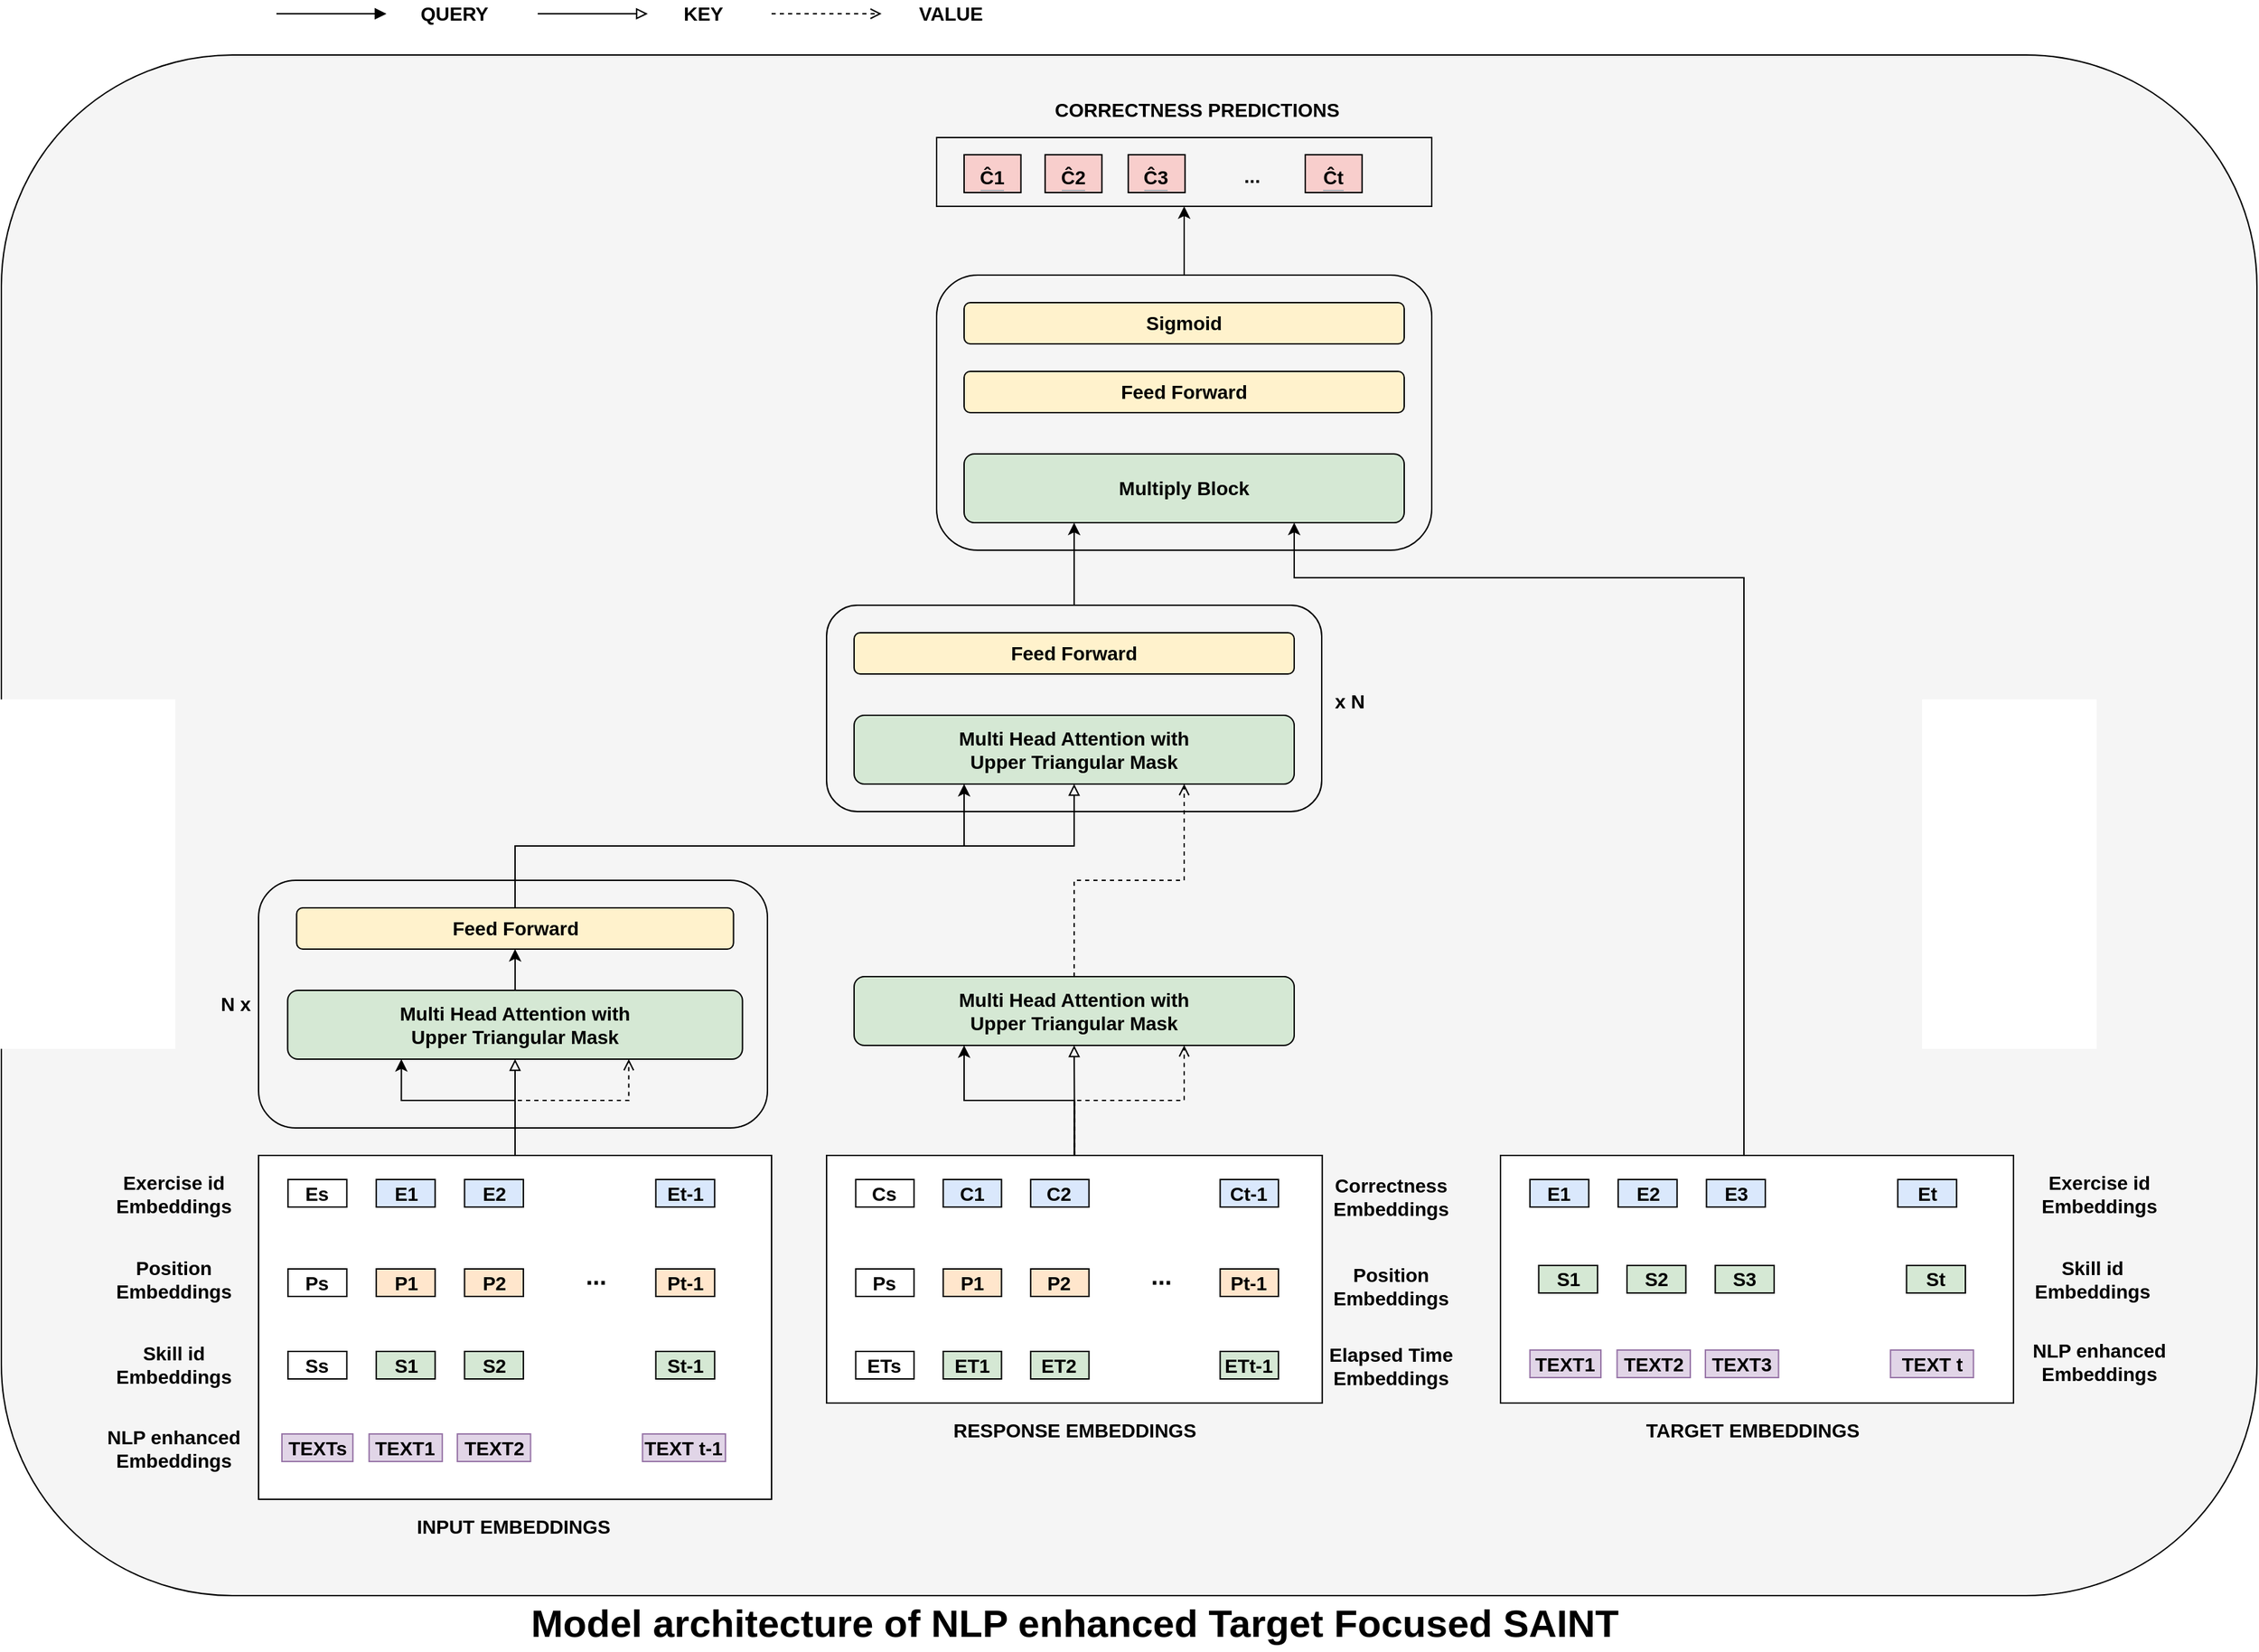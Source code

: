 <mxfile version="16.1.4" type="device"><diagram id="u4rmABknYXhxlbCVJrRW" name="Page-1"><mxGraphModel dx="2506" dy="2195" grid="1" gridSize="10" guides="1" tooltips="1" connect="1" arrows="1" fold="1" page="1" pageScale="1" pageWidth="827" pageHeight="1169" math="0" shadow="0"><root><mxCell id="0"/><mxCell id="1" parent="0"/><mxCell id="NH-oyilfD3Dc__f7woTk-1" value="" style="rounded=1;whiteSpace=wrap;html=1;fillColor=#f5f5f5;fontColor=#333333;strokeColor=#000000;fontSize=14;fontStyle=1" vertex="1" parent="1"><mxGeometry x="640" y="-390" width="1640" height="1120" as="geometry"/></mxCell><mxCell id="NH-oyilfD3Dc__f7woTk-2" value="" style="rounded=1;whiteSpace=wrap;html=1;fillColor=none;strokeColor=#000000;fontSize=14;fontStyle=1" vertex="1" parent="1"><mxGeometry x="827" y="210" width="370" height="180" as="geometry"/></mxCell><mxCell id="NH-oyilfD3Dc__f7woTk-3" style="edgeStyle=orthogonalEdgeStyle;rounded=0;orthogonalLoop=1;jettySize=auto;html=1;entryX=0.5;entryY=1;entryDx=0;entryDy=0;fontSize=14;exitX=0.5;exitY=0;exitDx=0;exitDy=0;strokeColor=#000000;fontStyle=1;endArrow=block;endFill=0;" edge="1" parent="1" source="NH-oyilfD3Dc__f7woTk-11" target="NH-oyilfD3Dc__f7woTk-40"><mxGeometry relative="1" as="geometry"/></mxCell><mxCell id="NH-oyilfD3Dc__f7woTk-4" style="edgeStyle=orthogonalEdgeStyle;rounded=0;orthogonalLoop=1;jettySize=auto;html=1;entryX=0.25;entryY=1;entryDx=0;entryDy=0;fontSize=14;strokeColor=#000000;fontStyle=1" edge="1" parent="1" source="NH-oyilfD3Dc__f7woTk-5" target="NH-oyilfD3Dc__f7woTk-106"><mxGeometry relative="1" as="geometry"/></mxCell><mxCell id="NH-oyilfD3Dc__f7woTk-5" value="" style="rounded=1;whiteSpace=wrap;html=1;fillColor=none;strokeColor=#000000;fontSize=14;fontStyle=1" vertex="1" parent="1"><mxGeometry x="1240" y="10" width="360" height="150" as="geometry"/></mxCell><mxCell id="NH-oyilfD3Dc__f7woTk-6" value="Multi Head Attention with &lt;br style=&quot;font-size: 14px;&quot;&gt;&lt;span style=&quot;font-size: 14px&quot;&gt;Upper Triangular Mask&lt;/span&gt;" style="rounded=1;whiteSpace=wrap;html=1;fillColor=#d5e8d4;fontSize=14;strokeColor=#000000;fontStyle=1" vertex="1" parent="1"><mxGeometry x="1260" y="90" width="320" height="50" as="geometry"/></mxCell><mxCell id="NH-oyilfD3Dc__f7woTk-7" value="&lt;span style=&quot;font-size: 14px;&quot;&gt;&lt;font style=&quot;font-size: 14px&quot;&gt;Feed Forward&lt;/font&gt;&lt;/span&gt;" style="rounded=1;whiteSpace=wrap;html=1;fillColor=#fff2cc;strokeColor=#000000;fontSize=14;fontStyle=1" vertex="1" parent="1"><mxGeometry x="1260" y="30" width="320" height="30" as="geometry"/></mxCell><mxCell id="NH-oyilfD3Dc__f7woTk-8" style="edgeStyle=orthogonalEdgeStyle;rounded=0;orthogonalLoop=1;jettySize=auto;html=1;entryX=0.75;entryY=1;entryDx=0;entryDy=0;fontSize=14;strokeColor=#000000;fontStyle=1;dashed=1;endArrow=open;endFill=0;" edge="1" parent="1" source="NH-oyilfD3Dc__f7woTk-9" target="NH-oyilfD3Dc__f7woTk-6"><mxGeometry relative="1" as="geometry"/></mxCell><mxCell id="NH-oyilfD3Dc__f7woTk-9" value="Multi Head Attention with &lt;br style=&quot;font-size: 14px;&quot;&gt;&lt;span style=&quot;font-size: 14px&quot;&gt;Upper Triangular Mask&lt;/span&gt;" style="rounded=1;whiteSpace=wrap;html=1;fillColor=#d5e8d4;fontSize=14;strokeColor=#000000;fontStyle=1" vertex="1" parent="1"><mxGeometry x="1260" y="280" width="320" height="50" as="geometry"/></mxCell><mxCell id="NH-oyilfD3Dc__f7woTk-36" style="edgeStyle=orthogonalEdgeStyle;rounded=0;orthogonalLoop=1;jettySize=auto;html=1;entryX=0.25;entryY=1;entryDx=0;entryDy=0;fontSize=14;exitX=0.5;exitY=0;exitDx=0;exitDy=0;strokeColor=#000000;fontStyle=1" edge="1" parent="1" source="NH-oyilfD3Dc__f7woTk-38" target="NH-oyilfD3Dc__f7woTk-6"><mxGeometry relative="1" as="geometry"/></mxCell><mxCell id="NH-oyilfD3Dc__f7woTk-37" style="edgeStyle=orthogonalEdgeStyle;rounded=0;orthogonalLoop=1;jettySize=auto;html=1;entryX=0.5;entryY=1;entryDx=0;entryDy=0;fontSize=14;exitX=0.5;exitY=0;exitDx=0;exitDy=0;strokeColor=#000000;fontStyle=1;endArrow=block;endFill=0;" edge="1" parent="1" source="NH-oyilfD3Dc__f7woTk-38" target="NH-oyilfD3Dc__f7woTk-6"><mxGeometry relative="1" as="geometry"/></mxCell><mxCell id="NH-oyilfD3Dc__f7woTk-38" value="&lt;span style=&quot;font-size: 14px;&quot;&gt;&lt;font style=&quot;font-size: 14px&quot;&gt;Feed Forward&lt;/font&gt;&lt;/span&gt;" style="rounded=1;whiteSpace=wrap;html=1;fillColor=#fff2cc;strokeColor=#000000;fontSize=14;fontStyle=1" vertex="1" parent="1"><mxGeometry x="854.676" y="230" width="317.647" height="30" as="geometry"/></mxCell><mxCell id="NH-oyilfD3Dc__f7woTk-39" style="edgeStyle=orthogonalEdgeStyle;rounded=0;orthogonalLoop=1;jettySize=auto;html=1;entryX=0.5;entryY=1;entryDx=0;entryDy=0;fontSize=14;strokeColor=#000000;fontStyle=1" edge="1" parent="1" source="NH-oyilfD3Dc__f7woTk-40" target="NH-oyilfD3Dc__f7woTk-38"><mxGeometry relative="1" as="geometry"/></mxCell><mxCell id="NH-oyilfD3Dc__f7woTk-40" value="Multi Head Attention with &lt;br style=&quot;font-size: 14px;&quot;&gt;&lt;span style=&quot;font-size: 14px&quot;&gt;Upper Triangular Mask&lt;/span&gt;" style="rounded=1;whiteSpace=wrap;html=1;fillColor=#d5e8d4;fontSize=14;strokeColor=#000000;fontStyle=1" vertex="1" parent="1"><mxGeometry x="848.16" y="290" width="330.68" height="50" as="geometry"/></mxCell><mxCell id="NH-oyilfD3Dc__f7woTk-41" style="edgeStyle=orthogonalEdgeStyle;rounded=0;orthogonalLoop=1;jettySize=auto;html=1;entryX=0.5;entryY=1;entryDx=0;entryDy=0;fontSize=14;strokeColor=#000000;fontStyle=1;endArrow=block;endFill=0;" edge="1" parent="1" source="NH-oyilfD3Dc__f7woTk-45" target="NH-oyilfD3Dc__f7woTk-9"><mxGeometry relative="1" as="geometry"/></mxCell><mxCell id="NH-oyilfD3Dc__f7woTk-42" value="Position&lt;br style=&quot;font-size: 14px;&quot;&gt;Embeddings" style="text;html=1;align=center;verticalAlign=middle;resizable=0;points=[];autosize=1;strokeColor=none;fillColor=none;fontSize=14;fontStyle=1" vertex="1" parent="1"><mxGeometry x="1599.908" y="485" width="100" height="40" as="geometry"/></mxCell><mxCell id="NH-oyilfD3Dc__f7woTk-43" value="Elapsed Time&lt;br style=&quot;font-size: 14px;&quot;&gt;Embeddings" style="text;html=1;align=center;verticalAlign=middle;resizable=0;points=[];autosize=1;strokeColor=none;fillColor=none;fontSize=14;fontStyle=1" vertex="1" parent="1"><mxGeometry x="1594.608" y="542.5" width="110" height="40" as="geometry"/></mxCell><mxCell id="NH-oyilfD3Dc__f7woTk-44" value="" style="group;strokeColor=none;fontSize=14;fontStyle=1" vertex="1" connectable="0" parent="1"><mxGeometry x="1240" y="410" width="360.369" height="180" as="geometry"/></mxCell><mxCell id="NH-oyilfD3Dc__f7woTk-45" value="" style="rounded=0;whiteSpace=wrap;html=1;strokeColor=#000000;fontSize=14;fontStyle=1" vertex="1" parent="NH-oyilfD3Dc__f7woTk-44"><mxGeometry width="360.369" height="180" as="geometry"/></mxCell><mxCell id="NH-oyilfD3Dc__f7woTk-46" value="C1" style="rounded=0;whiteSpace=wrap;html=1;fillColor=#dae8fc;strokeColor=#000000;fontSize=14;fontStyle=1" vertex="1" parent="NH-oyilfD3Dc__f7woTk-44"><mxGeometry x="84.793" y="17.5" width="42.396" height="20" as="geometry"/></mxCell><mxCell id="NH-oyilfD3Dc__f7woTk-47" value="C2" style="rounded=0;whiteSpace=wrap;html=1;fillColor=#dae8fc;strokeColor=#000000;fontSize=14;fontStyle=1" vertex="1" parent="NH-oyilfD3Dc__f7woTk-44"><mxGeometry x="148.387" y="17.5" width="42.396" height="20" as="geometry"/></mxCell><mxCell id="NH-oyilfD3Dc__f7woTk-48" value="Ct-1" style="rounded=0;whiteSpace=wrap;html=1;fillColor=#dae8fc;strokeColor=#000000;fontSize=14;fontStyle=1" vertex="1" parent="NH-oyilfD3Dc__f7woTk-44"><mxGeometry x="286.175" y="17.5" width="42.396" height="20" as="geometry"/></mxCell><mxCell id="NH-oyilfD3Dc__f7woTk-49" value="P1" style="rounded=0;whiteSpace=wrap;html=1;fillColor=#ffe6cc;strokeColor=#000000;fontSize=14;fontStyle=1" vertex="1" parent="NH-oyilfD3Dc__f7woTk-44"><mxGeometry x="84.793" y="82.5" width="42.396" height="20" as="geometry"/></mxCell><mxCell id="NH-oyilfD3Dc__f7woTk-50" value="P2" style="rounded=0;whiteSpace=wrap;html=1;fillColor=#ffe6cc;strokeColor=#000000;fontSize=14;fontStyle=1" vertex="1" parent="NH-oyilfD3Dc__f7woTk-44"><mxGeometry x="148.387" y="82.5" width="42.396" height="20" as="geometry"/></mxCell><mxCell id="NH-oyilfD3Dc__f7woTk-51" value="Pt-1" style="rounded=0;whiteSpace=wrap;html=1;fillColor=#ffe6cc;strokeColor=#000000;fontSize=14;fontStyle=1" vertex="1" parent="NH-oyilfD3Dc__f7woTk-44"><mxGeometry x="286.175" y="82.5" width="42.396" height="20" as="geometry"/></mxCell><mxCell id="NH-oyilfD3Dc__f7woTk-52" value="ET1" style="rounded=0;whiteSpace=wrap;html=1;fillColor=#d5e8d4;strokeColor=#000000;fontSize=14;fontStyle=1" vertex="1" parent="NH-oyilfD3Dc__f7woTk-44"><mxGeometry x="84.793" y="142.5" width="42.396" height="20" as="geometry"/></mxCell><mxCell id="NH-oyilfD3Dc__f7woTk-53" value="ET2" style="rounded=0;whiteSpace=wrap;html=1;fillColor=#d5e8d4;strokeColor=#000000;fontSize=14;fontStyle=1" vertex="1" parent="NH-oyilfD3Dc__f7woTk-44"><mxGeometry x="148.387" y="142.5" width="42.396" height="20" as="geometry"/></mxCell><mxCell id="NH-oyilfD3Dc__f7woTk-54" value="ETt-1" style="rounded=0;whiteSpace=wrap;html=1;fillColor=#d5e8d4;strokeColor=#000000;fontSize=14;fontStyle=1" vertex="1" parent="NH-oyilfD3Dc__f7woTk-44"><mxGeometry x="286.175" y="142.5" width="42.396" height="20" as="geometry"/></mxCell><mxCell id="NH-oyilfD3Dc__f7woTk-55" value="" style="shape=image;html=1;verticalAlign=top;verticalLabelPosition=bottom;labelBackgroundColor=#ffffff;imageAspect=0;aspect=fixed;image=https://cdn3.iconfinder.com/data/icons/user-interface-169/32/plus-128.png;fillColor=none;strokeColor=#000000;fontSize=14;fontStyle=1" vertex="1" parent="NH-oyilfD3Dc__f7woTk-44"><mxGeometry x="95.392" y="52.5" width="20" height="20" as="geometry"/></mxCell><mxCell id="NH-oyilfD3Dc__f7woTk-56" value="" style="shape=image;html=1;verticalAlign=top;verticalLabelPosition=bottom;labelBackgroundColor=#ffffff;imageAspect=0;aspect=fixed;image=https://cdn3.iconfinder.com/data/icons/user-interface-169/32/plus-128.png;fillColor=none;strokeColor=#000000;fontSize=14;fontStyle=1" vertex="1" parent="NH-oyilfD3Dc__f7woTk-44"><mxGeometry x="158.986" y="52.5" width="20" height="20" as="geometry"/></mxCell><mxCell id="NH-oyilfD3Dc__f7woTk-57" value="" style="shape=image;html=1;verticalAlign=top;verticalLabelPosition=bottom;labelBackgroundColor=#ffffff;imageAspect=0;aspect=fixed;image=https://cdn3.iconfinder.com/data/icons/user-interface-169/32/plus-128.png;fillColor=none;strokeColor=#000000;fontSize=14;fontStyle=1" vertex="1" parent="NH-oyilfD3Dc__f7woTk-44"><mxGeometry x="296.774" y="52.5" width="20" height="20" as="geometry"/></mxCell><mxCell id="NH-oyilfD3Dc__f7woTk-58" value="" style="shape=image;html=1;verticalAlign=top;verticalLabelPosition=bottom;labelBackgroundColor=#ffffff;imageAspect=0;aspect=fixed;image=https://cdn3.iconfinder.com/data/icons/user-interface-169/32/plus-128.png;fillColor=none;strokeColor=#000000;fontSize=14;fontStyle=1" vertex="1" parent="NH-oyilfD3Dc__f7woTk-44"><mxGeometry x="95.392" y="112.5" width="20" height="20" as="geometry"/></mxCell><mxCell id="NH-oyilfD3Dc__f7woTk-59" value="" style="shape=image;html=1;verticalAlign=top;verticalLabelPosition=bottom;labelBackgroundColor=#ffffff;imageAspect=0;aspect=fixed;image=https://cdn3.iconfinder.com/data/icons/user-interface-169/32/plus-128.png;fillColor=none;strokeColor=#000000;fontSize=14;fontStyle=1" vertex="1" parent="NH-oyilfD3Dc__f7woTk-44"><mxGeometry x="158.986" y="112.5" width="20" height="20" as="geometry"/></mxCell><mxCell id="NH-oyilfD3Dc__f7woTk-60" value="" style="shape=image;html=1;verticalAlign=top;verticalLabelPosition=bottom;labelBackgroundColor=#ffffff;imageAspect=0;aspect=fixed;image=https://cdn3.iconfinder.com/data/icons/user-interface-169/32/plus-128.png;fillColor=none;strokeColor=#000000;fontSize=14;fontStyle=1" vertex="1" parent="NH-oyilfD3Dc__f7woTk-44"><mxGeometry x="296.774" y="112.5" width="20" height="20" as="geometry"/></mxCell><mxCell id="NH-oyilfD3Dc__f7woTk-61" value="&lt;span style=&quot;font-size: 18px;&quot;&gt;&lt;font style=&quot;font-size: 18px;&quot;&gt;...&lt;/font&gt;&lt;/span&gt;" style="text;html=1;align=center;verticalAlign=middle;resizable=0;points=[];autosize=1;strokeColor=none;fillColor=none;fontSize=18;fontStyle=1" vertex="1" parent="NH-oyilfD3Dc__f7woTk-44"><mxGeometry x="227.581" y="72.5" width="30" height="30" as="geometry"/></mxCell><mxCell id="NH-oyilfD3Dc__f7woTk-62" value="Cs" style="rounded=0;whiteSpace=wrap;html=1;strokeColor=#000000;fontSize=14;fontStyle=1" vertex="1" parent="NH-oyilfD3Dc__f7woTk-44"><mxGeometry x="21.198" y="17.5" width="42.396" height="20" as="geometry"/></mxCell><mxCell id="NH-oyilfD3Dc__f7woTk-63" value="Ps" style="rounded=0;whiteSpace=wrap;html=1;strokeColor=#000000;fontSize=14;fontStyle=1" vertex="1" parent="NH-oyilfD3Dc__f7woTk-44"><mxGeometry x="21.198" y="82.5" width="42.396" height="20" as="geometry"/></mxCell><mxCell id="NH-oyilfD3Dc__f7woTk-64" value="ETs" style="rounded=0;whiteSpace=wrap;html=1;strokeColor=#000000;fontSize=14;fontStyle=1" vertex="1" parent="NH-oyilfD3Dc__f7woTk-44"><mxGeometry x="21.198" y="142.5" width="42.396" height="20" as="geometry"/></mxCell><mxCell id="NH-oyilfD3Dc__f7woTk-65" value="" style="shape=image;html=1;verticalAlign=top;verticalLabelPosition=bottom;labelBackgroundColor=#ffffff;imageAspect=0;aspect=fixed;image=https://cdn3.iconfinder.com/data/icons/user-interface-169/32/plus-128.png;fillColor=none;strokeColor=#000000;fontSize=14;fontStyle=1" vertex="1" parent="NH-oyilfD3Dc__f7woTk-44"><mxGeometry x="31.797" y="52.5" width="20" height="20" as="geometry"/></mxCell><mxCell id="NH-oyilfD3Dc__f7woTk-66" value="" style="shape=image;html=1;verticalAlign=top;verticalLabelPosition=bottom;labelBackgroundColor=#ffffff;imageAspect=0;aspect=fixed;image=https://cdn3.iconfinder.com/data/icons/user-interface-169/32/plus-128.png;fillColor=none;strokeColor=#000000;fontSize=14;fontStyle=1" vertex="1" parent="NH-oyilfD3Dc__f7woTk-44"><mxGeometry x="31.797" y="112.5" width="20" height="20" as="geometry"/></mxCell><mxCell id="NH-oyilfD3Dc__f7woTk-67" style="edgeStyle=orthogonalEdgeStyle;rounded=0;orthogonalLoop=1;jettySize=auto;html=1;entryX=0.25;entryY=1;entryDx=0;entryDy=0;fontSize=14;strokeColor=#000000;fontStyle=1" edge="1" parent="1" source="NH-oyilfD3Dc__f7woTk-45" target="NH-oyilfD3Dc__f7woTk-9"><mxGeometry relative="1" as="geometry"/></mxCell><mxCell id="NH-oyilfD3Dc__f7woTk-68" style="edgeStyle=orthogonalEdgeStyle;rounded=0;orthogonalLoop=1;jettySize=auto;html=1;entryX=0.75;entryY=1;entryDx=0;entryDy=0;fontSize=14;strokeColor=#000000;fontStyle=1;dashed=1;endArrow=open;endFill=0;" edge="1" parent="1" source="NH-oyilfD3Dc__f7woTk-45" target="NH-oyilfD3Dc__f7woTk-9"><mxGeometry relative="1" as="geometry"/></mxCell><mxCell id="NH-oyilfD3Dc__f7woTk-69" value="Correctness&lt;br style=&quot;font-size: 14px;&quot;&gt;Embeddings" style="text;html=1;align=center;verticalAlign=middle;resizable=0;points=[];autosize=1;strokeColor=none;fillColor=none;fontSize=14;fontStyle=1" vertex="1" parent="1"><mxGeometry x="1599.908" y="420" width="100" height="40" as="geometry"/></mxCell><mxCell id="NH-oyilfD3Dc__f7woTk-70" value="x N" style="text;html=1;align=center;verticalAlign=middle;resizable=0;points=[];autosize=1;strokeColor=none;fillColor=none;fontStyle=1;fontSize=14;" vertex="1" parent="1"><mxGeometry x="1599.998" y="70" width="40" height="20" as="geometry"/></mxCell><mxCell id="NH-oyilfD3Dc__f7woTk-71" value="N x" style="text;html=1;align=center;verticalAlign=middle;resizable=0;points=[];autosize=1;strokeColor=none;fillColor=none;fontStyle=1;fontSize=14;" vertex="1" parent="1"><mxGeometry x="789.998" y="290" width="40" height="20" as="geometry"/></mxCell><mxCell id="NH-oyilfD3Dc__f7woTk-72" style="edgeStyle=orthogonalEdgeStyle;rounded=0;orthogonalLoop=1;jettySize=auto;html=1;entryX=0.75;entryY=1;entryDx=0;entryDy=0;fontSize=14;strokeColor=#000000;fontStyle=1;endArrow=open;endFill=0;dashed=1;" edge="1" parent="1" source="NH-oyilfD3Dc__f7woTk-11" target="NH-oyilfD3Dc__f7woTk-40"><mxGeometry relative="1" as="geometry"><Array as="points"><mxPoint x="1013" y="370"/><mxPoint x="1096" y="370"/></Array></mxGeometry></mxCell><mxCell id="NH-oyilfD3Dc__f7woTk-73" style="edgeStyle=orthogonalEdgeStyle;rounded=0;orthogonalLoop=1;jettySize=auto;html=1;entryX=0.25;entryY=1;entryDx=0;entryDy=0;fontSize=14;strokeColor=#000000;fontStyle=1" edge="1" parent="1" source="NH-oyilfD3Dc__f7woTk-11" target="NH-oyilfD3Dc__f7woTk-40"><mxGeometry relative="1" as="geometry"><Array as="points"><mxPoint x="1013" y="370"/><mxPoint x="931" y="370"/></Array></mxGeometry></mxCell><mxCell id="NH-oyilfD3Dc__f7woTk-102" value="RESPONSE EMBEDDINGS" style="text;html=1;align=center;verticalAlign=middle;resizable=0;points=[];autosize=1;strokeColor=none;fillColor=none;fontSize=14;fontStyle=1" vertex="1" parent="1"><mxGeometry x="1325.18" y="600" width="190" height="20" as="geometry"/></mxCell><mxCell id="NH-oyilfD3Dc__f7woTk-103" value="INPUT EMBEDDINGS" style="text;html=1;align=center;verticalAlign=middle;resizable=0;points=[];autosize=1;strokeColor=none;fillColor=none;fontSize=14;fontStyle=1" vertex="1" parent="1"><mxGeometry x="932" y="670" width="160" height="20" as="geometry"/></mxCell><mxCell id="NH-oyilfD3Dc__f7woTk-104" style="edgeStyle=orthogonalEdgeStyle;rounded=0;orthogonalLoop=1;jettySize=auto;html=1;entryX=0.5;entryY=1;entryDx=0;entryDy=0;fontFamily=Helvetica;fontSize=14;strokeColor=#000000;fontStyle=1" edge="1" parent="1" source="NH-oyilfD3Dc__f7woTk-105" target="NH-oyilfD3Dc__f7woTk-111"><mxGeometry relative="1" as="geometry"/></mxCell><mxCell id="NH-oyilfD3Dc__f7woTk-105" value="" style="rounded=1;whiteSpace=wrap;html=1;fillColor=none;strokeColor=#000000;fontSize=14;fontStyle=1" vertex="1" parent="1"><mxGeometry x="1320" y="-230" width="360" height="200" as="geometry"/></mxCell><mxCell id="NH-oyilfD3Dc__f7woTk-106" value="Multiply Block" style="rounded=1;whiteSpace=wrap;html=1;fillColor=#d5e8d4;fontSize=14;strokeColor=#000000;fontStyle=1" vertex="1" parent="1"><mxGeometry x="1340" y="-100" width="320" height="50" as="geometry"/></mxCell><mxCell id="NH-oyilfD3Dc__f7woTk-107" value="&lt;span style=&quot;font-size: 14px;&quot;&gt;&lt;font style=&quot;font-size: 14px&quot;&gt;Feed Forward&lt;/font&gt;&lt;/span&gt;" style="rounded=1;whiteSpace=wrap;html=1;fillColor=#fff2cc;strokeColor=#000000;fontSize=14;fontStyle=1" vertex="1" parent="1"><mxGeometry x="1340" y="-160" width="320" height="30" as="geometry"/></mxCell><mxCell id="NH-oyilfD3Dc__f7woTk-108" style="edgeStyle=orthogonalEdgeStyle;rounded=0;orthogonalLoop=1;jettySize=auto;html=1;entryX=0.75;entryY=1;entryDx=0;entryDy=0;fontSize=14;exitX=0.5;exitY=0;exitDx=0;exitDy=0;strokeColor=#000000;fontStyle=1" edge="1" parent="1" source="NH-oyilfD3Dc__f7woTk-76" target="NH-oyilfD3Dc__f7woTk-106"><mxGeometry relative="1" as="geometry"><Array as="points"><mxPoint x="1907" y="-10"/><mxPoint x="1580" y="-10"/></Array></mxGeometry></mxCell><mxCell id="NH-oyilfD3Dc__f7woTk-109" value="CORRECTNESS PREDICTIONS" style="text;html=1;align=center;verticalAlign=middle;resizable=0;points=[];autosize=1;strokeColor=none;fillColor=none;fontSize=14;fontStyle=1" vertex="1" parent="1"><mxGeometry x="1398.89" y="-360" width="220" height="20" as="geometry"/></mxCell><mxCell id="NH-oyilfD3Dc__f7woTk-110" value="&lt;span style=&quot;font-size: 14px;&quot;&gt;&lt;font style=&quot;font-size: 14px&quot;&gt;Sigmoid&lt;/font&gt;&lt;/span&gt;" style="rounded=1;whiteSpace=wrap;html=1;fillColor=#fff2cc;strokeColor=#000000;fontSize=14;fontStyle=1" vertex="1" parent="1"><mxGeometry x="1340" y="-210" width="320" height="30" as="geometry"/></mxCell><mxCell id="NH-oyilfD3Dc__f7woTk-111" value="" style="rounded=0;whiteSpace=wrap;html=1;fillColor=none;strokeColor=#000000;fontSize=14;fontStyle=1" vertex="1" parent="1"><mxGeometry x="1320" y="-330" width="360" height="50" as="geometry"/></mxCell><mxCell id="NH-oyilfD3Dc__f7woTk-112" value="&lt;h1 id=&quot;firstHeading&quot; class=&quot;firstHeading mw-first-heading&quot; style=&quot;margin: 0px 0px 0.25em; padding: 0px; overflow: visible; border-bottom: 1px solid rgb(162, 169, 177); line-height: 1.3; font-size: 14px;&quot;&gt;&lt;font style=&quot;font-size: 14px&quot;&gt;Ĉ1&lt;/font&gt;&lt;/h1&gt;" style="rounded=0;whiteSpace=wrap;html=1;fillColor=#f8cecc;strokeColor=#000000;fontSize=14;fontStyle=1;verticalAlign=top;" vertex="1" parent="1"><mxGeometry x="1340" y="-317.5" width="41.3" height="27.5" as="geometry"/></mxCell><mxCell id="NH-oyilfD3Dc__f7woTk-113" value="&lt;span style=&quot;font-size: 14px;&quot;&gt;&lt;font style=&quot;font-size: 14px;&quot;&gt;...&lt;/font&gt;&lt;/span&gt;" style="text;html=1;align=center;verticalAlign=top;resizable=0;points=[];autosize=1;strokeColor=none;fontSize=14;fontStyle=1" vertex="1" parent="1"><mxGeometry x="1534.351" y="-317.5" width="30" height="20" as="geometry"/></mxCell><mxCell id="NH-oyilfD3Dc__f7woTk-114" value="&lt;h1 id=&quot;firstHeading&quot; class=&quot;firstHeading mw-first-heading&quot; style=&quot;margin: 0px 0px 0.25em; padding: 0px; overflow: visible; border-bottom: 1px solid rgb(162, 169, 177); line-height: 1.3; font-size: 14px;&quot;&gt;&lt;font style=&quot;font-size: 14px&quot;&gt;Ĉ2&lt;/font&gt;&lt;/h1&gt;" style="rounded=0;whiteSpace=wrap;html=1;fillColor=#f8cecc;strokeColor=#000000;fontSize=14;fontStyle=1;verticalAlign=top;" vertex="1" parent="1"><mxGeometry x="1398.89" y="-317.5" width="41.3" height="27.5" as="geometry"/></mxCell><mxCell id="NH-oyilfD3Dc__f7woTk-115" value="&lt;h1 id=&quot;firstHeading&quot; class=&quot;firstHeading mw-first-heading&quot; style=&quot;margin: 0px 0px 0.25em; padding: 0px; overflow: visible; border-bottom: 1px solid rgb(162, 169, 177); line-height: 1.3; font-size: 14px;&quot;&gt;&lt;font style=&quot;font-size: 14px&quot;&gt;Ĉ3&lt;/font&gt;&lt;/h1&gt;" style="rounded=0;whiteSpace=wrap;html=1;fillColor=#f8cecc;strokeColor=#000000;fontSize=14;fontStyle=1;verticalAlign=top;" vertex="1" parent="1"><mxGeometry x="1459.35" y="-317.5" width="41.3" height="27.5" as="geometry"/></mxCell><mxCell id="NH-oyilfD3Dc__f7woTk-116" value="&lt;h1 id=&quot;firstHeading&quot; class=&quot;firstHeading mw-first-heading&quot; style=&quot;margin: 0px 0px 0.25em; padding: 0px; overflow: visible; border-bottom: 1px solid rgb(162, 169, 177); line-height: 1.3; font-size: 14px;&quot;&gt;&lt;font style=&quot;font-size: 14px&quot;&gt;Ĉt&lt;/font&gt;&lt;/h1&gt;" style="rounded=0;whiteSpace=wrap;html=1;fillColor=#f8cecc;strokeColor=#000000;fontSize=14;fontStyle=1;verticalAlign=top;" vertex="1" parent="1"><mxGeometry x="1588.05" y="-317.5" width="41.3" height="27.5" as="geometry"/></mxCell><mxCell id="NH-oyilfD3Dc__f7woTk-117" value="" style="endArrow=block;html=1;rounded=0;fontFamily=Helvetica;fontSize=18;strokeColor=#000000;endFill=1;fontStyle=1" edge="1" parent="1"><mxGeometry width="50" height="50" relative="1" as="geometry"><mxPoint x="840" y="-420" as="sourcePoint"/><mxPoint x="920" y="-420" as="targetPoint"/></mxGeometry></mxCell><mxCell id="NH-oyilfD3Dc__f7woTk-118" value="" style="endArrow=block;html=1;rounded=0;fontFamily=Helvetica;fontSize=18;strokeColor=#000000;endFill=0;fontStyle=1" edge="1" parent="1"><mxGeometry width="50" height="50" relative="1" as="geometry"><mxPoint x="1030" y="-420" as="sourcePoint"/><mxPoint x="1110" y="-420" as="targetPoint"/></mxGeometry></mxCell><mxCell id="NH-oyilfD3Dc__f7woTk-119" value="" style="endArrow=open;html=1;rounded=0;dashed=1;fontFamily=Helvetica;fontSize=18;strokeColor=#000000;endFill=0;fontStyle=1" edge="1" parent="1"><mxGeometry width="50" height="50" relative="1" as="geometry"><mxPoint x="1200" y="-420" as="sourcePoint"/><mxPoint x="1280" y="-420" as="targetPoint"/></mxGeometry></mxCell><mxCell id="NH-oyilfD3Dc__f7woTk-120" value="QUERY" style="text;html=1;align=center;verticalAlign=middle;resizable=0;points=[];autosize=1;strokeColor=none;fillColor=none;fontSize=14;fontStyle=1" vertex="1" parent="1"><mxGeometry x="933.5" y="-430" width="70" height="20" as="geometry"/></mxCell><mxCell id="NH-oyilfD3Dc__f7woTk-121" value="KEY" style="text;html=1;align=center;verticalAlign=middle;resizable=0;points=[];autosize=1;strokeColor=none;fillColor=none;fontSize=14;fontStyle=1" vertex="1" parent="1"><mxGeometry x="1130" y="-430" width="40" height="20" as="geometry"/></mxCell><mxCell id="NH-oyilfD3Dc__f7woTk-122" value="VALUE" style="text;html=1;align=center;verticalAlign=middle;resizable=0;points=[];autosize=1;strokeColor=none;fillColor=none;fontSize=14;fontStyle=1" vertex="1" parent="1"><mxGeometry x="1300.46" y="-430" width="60" height="20" as="geometry"/></mxCell><mxCell id="NH-oyilfD3Dc__f7woTk-123" value="Model architecture of NLP enhanced Target Focused SAINT" style="text;html=1;align=center;verticalAlign=middle;resizable=0;points=[];autosize=1;strokeColor=none;fillColor=none;fontSize=28;fontFamily=Helvetica;fontStyle=1" vertex="1" parent="1"><mxGeometry x="1014.54" y="730" width="810" height="40" as="geometry"/></mxCell><mxCell id="NH-oyilfD3Dc__f7woTk-11" value="" style="rounded=0;whiteSpace=wrap;html=1;strokeColor=#000000;fontSize=14;fontStyle=1" vertex="1" parent="1"><mxGeometry x="827" y="410" width="373" height="250" as="geometry"/></mxCell><mxCell id="NH-oyilfD3Dc__f7woTk-12" value="E1" style="rounded=0;whiteSpace=wrap;html=1;fillColor=#dae8fc;strokeColor=#000000;fontSize=14;fontStyle=1" vertex="1" parent="1"><mxGeometry x="912.58" y="427.5" width="42.791" height="20" as="geometry"/></mxCell><mxCell id="NH-oyilfD3Dc__f7woTk-13" value="E2" style="rounded=0;whiteSpace=wrap;html=1;fillColor=#dae8fc;strokeColor=#000000;fontSize=14;fontStyle=1" vertex="1" parent="1"><mxGeometry x="976.767" y="427.5" width="42.791" height="20" as="geometry"/></mxCell><mxCell id="NH-oyilfD3Dc__f7woTk-14" value="Et-1" style="rounded=0;whiteSpace=wrap;html=1;fillColor=#dae8fc;strokeColor=#000000;fontSize=14;fontStyle=1" vertex="1" parent="1"><mxGeometry x="1115.836" y="427.5" width="42.791" height="20" as="geometry"/></mxCell><mxCell id="NH-oyilfD3Dc__f7woTk-15" value="P1" style="rounded=0;whiteSpace=wrap;html=1;fillColor=#ffe6cc;strokeColor=#000000;fontSize=14;fontStyle=1" vertex="1" parent="1"><mxGeometry x="912.58" y="492.5" width="42.791" height="20" as="geometry"/></mxCell><mxCell id="NH-oyilfD3Dc__f7woTk-16" value="P2" style="rounded=0;whiteSpace=wrap;html=1;fillColor=#ffe6cc;strokeColor=#000000;fontSize=14;fontStyle=1" vertex="1" parent="1"><mxGeometry x="976.767" y="492.5" width="42.791" height="20" as="geometry"/></mxCell><mxCell id="NH-oyilfD3Dc__f7woTk-17" value="Pt-1" style="rounded=0;whiteSpace=wrap;html=1;fillColor=#ffe6cc;strokeColor=#000000;fontSize=14;fontStyle=1" vertex="1" parent="1"><mxGeometry x="1115.836" y="492.5" width="42.791" height="20" as="geometry"/></mxCell><mxCell id="NH-oyilfD3Dc__f7woTk-18" value="S1" style="rounded=0;whiteSpace=wrap;html=1;fillColor=#d5e8d4;strokeColor=#000000;fontSize=14;fontStyle=1" vertex="1" parent="1"><mxGeometry x="912.58" y="552.5" width="42.791" height="20" as="geometry"/></mxCell><mxCell id="NH-oyilfD3Dc__f7woTk-19" value="S2" style="rounded=0;whiteSpace=wrap;html=1;fillColor=#d5e8d4;strokeColor=#000000;fontSize=14;fontStyle=1" vertex="1" parent="1"><mxGeometry x="976.767" y="552.5" width="42.791" height="20" as="geometry"/></mxCell><mxCell id="NH-oyilfD3Dc__f7woTk-20" value="St-1" style="rounded=0;whiteSpace=wrap;html=1;fillColor=#d5e8d4;strokeColor=#000000;fontSize=14;fontStyle=1" vertex="1" parent="1"><mxGeometry x="1115.836" y="552.5" width="42.791" height="20" as="geometry"/></mxCell><mxCell id="NH-oyilfD3Dc__f7woTk-21" value="Exercise id &lt;br style=&quot;font-size: 14px;&quot;&gt;Embeddings" style="text;html=1;align=center;verticalAlign=middle;resizable=0;points=[];autosize=1;strokeColor=none;fillColor=none;fontSize=14;fontStyle=1" vertex="1" parent="1"><mxGeometry x="715" y="417.5" width="100" height="40" as="geometry"/></mxCell><mxCell id="NH-oyilfD3Dc__f7woTk-22" value="Position&lt;br style=&quot;font-size: 14px;&quot;&gt;Embeddings" style="text;html=1;align=center;verticalAlign=middle;resizable=0;points=[];autosize=1;strokeColor=none;fillColor=none;fontSize=14;fontStyle=1" vertex="1" parent="1"><mxGeometry x="715" y="480" width="100" height="40" as="geometry"/></mxCell><mxCell id="NH-oyilfD3Dc__f7woTk-23" value="Skill id &lt;br style=&quot;font-size: 14px;&quot;&gt;Embeddings" style="text;html=1;align=center;verticalAlign=middle;resizable=0;points=[];autosize=1;strokeColor=none;fillColor=none;fontSize=14;fontStyle=1" vertex="1" parent="1"><mxGeometry x="715" y="542.07" width="100" height="40" as="geometry"/></mxCell><mxCell id="NH-oyilfD3Dc__f7woTk-24" value="" style="shape=image;html=1;verticalAlign=top;verticalLabelPosition=bottom;labelBackgroundColor=#ffffff;imageAspect=0;aspect=fixed;image=https://cdn3.iconfinder.com/data/icons/user-interface-169/32/plus-128.png;fillColor=none;strokeColor=#000000;fontSize=14;fontStyle=1" vertex="1" parent="1"><mxGeometry x="923.278" y="462.5" width="19.565" height="19.565" as="geometry"/></mxCell><mxCell id="NH-oyilfD3Dc__f7woTk-25" value="" style="shape=image;html=1;verticalAlign=top;verticalLabelPosition=bottom;labelBackgroundColor=#ffffff;imageAspect=0;aspect=fixed;image=https://cdn3.iconfinder.com/data/icons/user-interface-169/32/plus-128.png;fillColor=none;strokeColor=#000000;fontSize=14;fontStyle=1" vertex="1" parent="1"><mxGeometry x="987.464" y="462.5" width="19.565" height="19.565" as="geometry"/></mxCell><mxCell id="NH-oyilfD3Dc__f7woTk-26" value="" style="shape=image;html=1;verticalAlign=top;verticalLabelPosition=bottom;labelBackgroundColor=#ffffff;imageAspect=0;aspect=fixed;image=https://cdn3.iconfinder.com/data/icons/user-interface-169/32/plus-128.png;fillColor=none;strokeColor=#000000;fontSize=14;fontStyle=1" vertex="1" parent="1"><mxGeometry x="1126.534" y="462.5" width="19.565" height="19.565" as="geometry"/></mxCell><mxCell id="NH-oyilfD3Dc__f7woTk-27" value="" style="shape=image;html=1;verticalAlign=top;verticalLabelPosition=bottom;labelBackgroundColor=#ffffff;imageAspect=0;aspect=fixed;image=https://cdn3.iconfinder.com/data/icons/user-interface-169/32/plus-128.png;fillColor=none;strokeColor=#000000;fontSize=14;fontStyle=1" vertex="1" parent="1"><mxGeometry x="923.278" y="522.5" width="19.565" height="19.565" as="geometry"/></mxCell><mxCell id="NH-oyilfD3Dc__f7woTk-28" value="" style="shape=image;html=1;verticalAlign=top;verticalLabelPosition=bottom;labelBackgroundColor=#ffffff;imageAspect=0;aspect=fixed;image=https://cdn3.iconfinder.com/data/icons/user-interface-169/32/plus-128.png;fillColor=none;strokeColor=#000000;fontSize=14;fontStyle=1" vertex="1" parent="1"><mxGeometry x="987.464" y="522.5" width="19.565" height="19.565" as="geometry"/></mxCell><mxCell id="NH-oyilfD3Dc__f7woTk-29" value="" style="shape=image;html=1;verticalAlign=top;verticalLabelPosition=bottom;labelBackgroundColor=#ffffff;imageAspect=0;aspect=fixed;image=https://cdn3.iconfinder.com/data/icons/user-interface-169/32/plus-128.png;fillColor=none;strokeColor=#000000;fontSize=14;fontStyle=1" vertex="1" parent="1"><mxGeometry x="1126.534" y="522.5" width="19.565" height="19.565" as="geometry"/></mxCell><mxCell id="NH-oyilfD3Dc__f7woTk-30" value="&lt;font style=&quot;font-size: 18px&quot;&gt;...&lt;/font&gt;" style="text;html=1;align=center;verticalAlign=middle;resizable=0;points=[];autosize=1;strokeColor=none;fillColor=none;fontSize=14;fontStyle=1" vertex="1" parent="1"><mxGeometry x="1056.65" y="487.5" width="30" height="20" as="geometry"/></mxCell><mxCell id="NH-oyilfD3Dc__f7woTk-31" value="Es" style="rounded=0;whiteSpace=wrap;html=1;strokeColor=#000000;fontSize=14;fontStyle=1" vertex="1" parent="1"><mxGeometry x="848.394" y="427.5" width="42.791" height="20" as="geometry"/></mxCell><mxCell id="NH-oyilfD3Dc__f7woTk-32" value="Ps" style="rounded=0;whiteSpace=wrap;html=1;strokeColor=#000000;fontSize=14;fontStyle=1" vertex="1" parent="1"><mxGeometry x="848.394" y="492.5" width="42.791" height="20" as="geometry"/></mxCell><mxCell id="NH-oyilfD3Dc__f7woTk-33" value="Ss" style="rounded=0;whiteSpace=wrap;html=1;strokeColor=#000000;fontSize=14;fontStyle=1" vertex="1" parent="1"><mxGeometry x="848.394" y="552.5" width="42.791" height="20" as="geometry"/></mxCell><mxCell id="NH-oyilfD3Dc__f7woTk-34" value="" style="shape=image;html=1;verticalAlign=top;verticalLabelPosition=bottom;labelBackgroundColor=#ffffff;imageAspect=0;aspect=fixed;image=https://cdn3.iconfinder.com/data/icons/user-interface-169/32/plus-128.png;fillColor=none;strokeColor=#000000;fontSize=14;fontStyle=1" vertex="1" parent="1"><mxGeometry x="859.092" y="462.5" width="19.565" height="19.565" as="geometry"/></mxCell><mxCell id="NH-oyilfD3Dc__f7woTk-35" value="" style="shape=image;html=1;verticalAlign=top;verticalLabelPosition=bottom;labelBackgroundColor=#ffffff;imageAspect=0;aspect=fixed;image=https://cdn3.iconfinder.com/data/icons/user-interface-169/32/plus-128.png;fillColor=none;strokeColor=#000000;fontSize=14;fontStyle=1" vertex="1" parent="1"><mxGeometry x="859.092" y="522.5" width="19.565" height="19.565" as="geometry"/></mxCell><mxCell id="NH-oyilfD3Dc__f7woTk-126" value="TEXT2" style="rounded=0;whiteSpace=wrap;html=1;fillColor=#e1d5e7;strokeColor=#9673a6;fontSize=14;fontStyle=1" vertex="1" parent="1"><mxGeometry x="971.55" y="612.5" width="53.23" height="20" as="geometry"/></mxCell><mxCell id="NH-oyilfD3Dc__f7woTk-128" value="NLP enhanced &lt;br&gt;Embeddings" style="text;html=1;align=center;verticalAlign=middle;resizable=0;points=[];autosize=1;strokeColor=none;fillColor=none;fontSize=14;fontStyle=1" vertex="1" parent="1"><mxGeometry x="710" y="602.5" width="110" height="40" as="geometry"/></mxCell><mxCell id="NH-oyilfD3Dc__f7woTk-129" value="" style="shape=image;html=1;verticalAlign=top;verticalLabelPosition=bottom;labelBackgroundColor=#ffffff;imageAspect=0;aspect=fixed;image=https://cdn3.iconfinder.com/data/icons/user-interface-169/32/plus-128.png;fillColor=none;strokeColor=#000000;fontSize=14;fontStyle=1" vertex="1" parent="1"><mxGeometry x="923.278" y="582.5" width="19.565" height="19.565" as="geometry"/></mxCell><mxCell id="NH-oyilfD3Dc__f7woTk-130" value="" style="shape=image;html=1;verticalAlign=top;verticalLabelPosition=bottom;labelBackgroundColor=#ffffff;imageAspect=0;aspect=fixed;image=https://cdn3.iconfinder.com/data/icons/user-interface-169/32/plus-128.png;fillColor=none;strokeColor=#000000;fontSize=14;fontStyle=1" vertex="1" parent="1"><mxGeometry x="987.464" y="582.5" width="19.565" height="19.565" as="geometry"/></mxCell><mxCell id="NH-oyilfD3Dc__f7woTk-131" value="" style="shape=image;html=1;verticalAlign=top;verticalLabelPosition=bottom;labelBackgroundColor=#ffffff;imageAspect=0;aspect=fixed;image=https://cdn3.iconfinder.com/data/icons/user-interface-169/32/plus-128.png;fillColor=none;strokeColor=#000000;fontSize=14;fontStyle=1" vertex="1" parent="1"><mxGeometry x="1126.534" y="582.5" width="19.565" height="19.565" as="geometry"/></mxCell><mxCell id="NH-oyilfD3Dc__f7woTk-132" value="TEXTs" style="rounded=0;whiteSpace=wrap;html=1;strokeColor=#9673a6;fontSize=14;fontStyle=1;fillColor=#e1d5e7;" vertex="1" parent="1"><mxGeometry x="843.98" y="612.5" width="51.61" height="20" as="geometry"/></mxCell><mxCell id="NH-oyilfD3Dc__f7woTk-133" value="" style="shape=image;html=1;verticalAlign=top;verticalLabelPosition=bottom;labelBackgroundColor=#ffffff;imageAspect=0;aspect=fixed;image=https://cdn3.iconfinder.com/data/icons/user-interface-169/32/plus-128.png;fillColor=none;strokeColor=#000000;fontSize=14;fontStyle=1" vertex="1" parent="1"><mxGeometry x="859.092" y="582.5" width="19.565" height="19.565" as="geometry"/></mxCell><mxCell id="NH-oyilfD3Dc__f7woTk-136" value="TEXT1" style="rounded=0;whiteSpace=wrap;html=1;fillColor=#e1d5e7;strokeColor=#9673a6;fontSize=14;fontStyle=1" vertex="1" parent="1"><mxGeometry x="907.36" y="612.5" width="53.23" height="20" as="geometry"/></mxCell><mxCell id="NH-oyilfD3Dc__f7woTk-137" value="TEXT t-1" style="rounded=0;whiteSpace=wrap;html=1;fillColor=#e1d5e7;strokeColor=#9673a6;fontSize=14;fontStyle=1" vertex="1" parent="1"><mxGeometry x="1106.17" y="612.5" width="60.3" height="20" as="geometry"/></mxCell><mxCell id="NH-oyilfD3Dc__f7woTk-75" value="" style="group;strokeColor=none;fontSize=14;fontStyle=1" vertex="1" connectable="0" parent="1"><mxGeometry x="1730" y="410" width="373" height="280" as="geometry"/></mxCell><mxCell id="NH-oyilfD3Dc__f7woTk-76" value="" style="rounded=0;whiteSpace=wrap;html=1;strokeColor=#000000;fontSize=14;fontStyle=1" vertex="1" parent="NH-oyilfD3Dc__f7woTk-75"><mxGeometry width="373" height="180" as="geometry"/></mxCell><mxCell id="NH-oyilfD3Dc__f7woTk-98" value="TARGET EMBEDDINGS" style="text;html=1;align=center;verticalAlign=middle;resizable=0;points=[];autosize=1;strokeColor=none;fillColor=none;fontSize=14;fontStyle=1" vertex="1" parent="NH-oyilfD3Dc__f7woTk-75"><mxGeometry x="97.64" y="190" width="170" height="20" as="geometry"/></mxCell><mxCell id="NH-oyilfD3Dc__f7woTk-158" value="" style="group" vertex="1" connectable="0" parent="NH-oyilfD3Dc__f7woTk-75"><mxGeometry x="21.39" y="17.5" width="322.49" height="144" as="geometry"/></mxCell><mxCell id="NH-oyilfD3Dc__f7woTk-77" value="E2" style="rounded=0;whiteSpace=wrap;html=1;fillColor=#dae8fc;strokeColor=#000000;fontSize=14;fontStyle=1" vertex="1" parent="NH-oyilfD3Dc__f7woTk-158"><mxGeometry x="64.19" width="42.791" height="20" as="geometry"/></mxCell><mxCell id="NH-oyilfD3Dc__f7woTk-78" value="E3" style="rounded=0;whiteSpace=wrap;html=1;fillColor=#dae8fc;strokeColor=#000000;fontSize=14;fontStyle=1" vertex="1" parent="NH-oyilfD3Dc__f7woTk-158"><mxGeometry x="128.377" width="42.791" height="20" as="geometry"/></mxCell><mxCell id="NH-oyilfD3Dc__f7woTk-79" value="Et" style="rounded=0;whiteSpace=wrap;html=1;fillColor=#dae8fc;strokeColor=#000000;fontSize=14;fontStyle=1" vertex="1" parent="NH-oyilfD3Dc__f7woTk-158"><mxGeometry x="267.446" width="42.791" height="20" as="geometry"/></mxCell><mxCell id="NH-oyilfD3Dc__f7woTk-93" value="E1" style="rounded=0;whiteSpace=wrap;html=1;strokeColor=#000000;fontSize=14;fontStyle=1;fillColor=#dae8fc;" vertex="1" parent="NH-oyilfD3Dc__f7woTk-158"><mxGeometry x="0.004" width="42.791" height="20" as="geometry"/></mxCell><mxCell id="NH-oyilfD3Dc__f7woTk-83" value="S2" style="rounded=0;whiteSpace=wrap;html=1;fillColor=#d5e8d4;strokeColor=#000000;fontSize=14;fontStyle=1" vertex="1" parent="NH-oyilfD3Dc__f7woTk-158"><mxGeometry x="70.58" y="62.5" width="42.791" height="20" as="geometry"/></mxCell><mxCell id="NH-oyilfD3Dc__f7woTk-84" value="S3" style="rounded=0;whiteSpace=wrap;html=1;fillColor=#d5e8d4;strokeColor=#000000;fontSize=14;fontStyle=1" vertex="1" parent="NH-oyilfD3Dc__f7woTk-158"><mxGeometry x="134.767" y="62.5" width="42.791" height="20" as="geometry"/></mxCell><mxCell id="NH-oyilfD3Dc__f7woTk-85" value="St" style="rounded=0;whiteSpace=wrap;html=1;fillColor=#d5e8d4;strokeColor=#000000;fontSize=14;fontStyle=1" vertex="1" parent="NH-oyilfD3Dc__f7woTk-158"><mxGeometry x="273.836" y="62.5" width="42.791" height="20" as="geometry"/></mxCell><mxCell id="NH-oyilfD3Dc__f7woTk-89" value="" style="shape=image;html=1;verticalAlign=top;verticalLabelPosition=bottom;labelBackgroundColor=#ffffff;imageAspect=0;aspect=fixed;image=https://cdn3.iconfinder.com/data/icons/user-interface-169/32/plus-128.png;fillColor=none;strokeColor=#000000;fontSize=14;fontStyle=1" vertex="1" parent="NH-oyilfD3Dc__f7woTk-158"><mxGeometry x="81.278" y="32.5" width="19.565" height="19.565" as="geometry"/></mxCell><mxCell id="NH-oyilfD3Dc__f7woTk-90" value="" style="shape=image;html=1;verticalAlign=top;verticalLabelPosition=bottom;labelBackgroundColor=#ffffff;imageAspect=0;aspect=fixed;image=https://cdn3.iconfinder.com/data/icons/user-interface-169/32/plus-128.png;fillColor=none;strokeColor=#000000;fontSize=14;fontStyle=1" vertex="1" parent="NH-oyilfD3Dc__f7woTk-158"><mxGeometry x="145.464" y="32.5" width="19.565" height="19.565" as="geometry"/></mxCell><mxCell id="NH-oyilfD3Dc__f7woTk-91" value="" style="shape=image;html=1;verticalAlign=top;verticalLabelPosition=bottom;labelBackgroundColor=#ffffff;imageAspect=0;aspect=fixed;image=https://cdn3.iconfinder.com/data/icons/user-interface-169/32/plus-128.png;fillColor=none;strokeColor=#000000;fontSize=14;fontStyle=1" vertex="1" parent="NH-oyilfD3Dc__f7woTk-158"><mxGeometry x="284.534" y="32.5" width="19.565" height="19.565" as="geometry"/></mxCell><mxCell id="NH-oyilfD3Dc__f7woTk-95" value="S1" style="rounded=0;whiteSpace=wrap;html=1;strokeColor=#000000;fontSize=14;fontStyle=1;fillColor=#d5e8d4;" vertex="1" parent="NH-oyilfD3Dc__f7woTk-158"><mxGeometry x="6.394" y="62.5" width="42.791" height="20" as="geometry"/></mxCell><mxCell id="NH-oyilfD3Dc__f7woTk-97" value="" style="shape=image;html=1;verticalAlign=top;verticalLabelPosition=bottom;labelBackgroundColor=#ffffff;imageAspect=0;aspect=fixed;image=https://cdn3.iconfinder.com/data/icons/user-interface-169/32/plus-128.png;fillColor=none;strokeColor=#000000;fontSize=14;fontStyle=1" vertex="1" parent="NH-oyilfD3Dc__f7woTk-158"><mxGeometry x="17.092" y="32.5" width="19.565" height="19.565" as="geometry"/></mxCell><mxCell id="NH-oyilfD3Dc__f7woTk-147" value="TEXT3" style="rounded=0;whiteSpace=wrap;html=1;fillColor=#e1d5e7;strokeColor=#9673a6;fontSize=14;fontStyle=1" vertex="1" parent="NH-oyilfD3Dc__f7woTk-158"><mxGeometry x="127.57" y="124" width="53.23" height="20" as="geometry"/></mxCell><mxCell id="NH-oyilfD3Dc__f7woTk-149" value="" style="shape=image;html=1;verticalAlign=top;verticalLabelPosition=bottom;labelBackgroundColor=#ffffff;imageAspect=0;aspect=fixed;image=https://cdn3.iconfinder.com/data/icons/user-interface-169/32/plus-128.png;fillColor=none;strokeColor=#000000;fontSize=14;fontStyle=1" vertex="1" parent="NH-oyilfD3Dc__f7woTk-158"><mxGeometry x="79.298" y="94" width="19.565" height="19.565" as="geometry"/></mxCell><mxCell id="NH-oyilfD3Dc__f7woTk-150" value="" style="shape=image;html=1;verticalAlign=top;verticalLabelPosition=bottom;labelBackgroundColor=#ffffff;imageAspect=0;aspect=fixed;image=https://cdn3.iconfinder.com/data/icons/user-interface-169/32/plus-128.png;fillColor=none;strokeColor=#000000;fontSize=14;fontStyle=1" vertex="1" parent="NH-oyilfD3Dc__f7woTk-158"><mxGeometry x="143.484" y="94" width="19.565" height="19.565" as="geometry"/></mxCell><mxCell id="NH-oyilfD3Dc__f7woTk-151" value="" style="shape=image;html=1;verticalAlign=top;verticalLabelPosition=bottom;labelBackgroundColor=#ffffff;imageAspect=0;aspect=fixed;image=https://cdn3.iconfinder.com/data/icons/user-interface-169/32/plus-128.png;fillColor=none;strokeColor=#000000;fontSize=14;fontStyle=1" vertex="1" parent="NH-oyilfD3Dc__f7woTk-158"><mxGeometry x="282.554" y="94" width="19.565" height="19.565" as="geometry"/></mxCell><mxCell id="NH-oyilfD3Dc__f7woTk-152" value="TEXT1" style="rounded=0;whiteSpace=wrap;html=1;strokeColor=#9673a6;fontSize=14;fontStyle=1;fillColor=#e1d5e7;" vertex="1" parent="NH-oyilfD3Dc__f7woTk-158"><mxGeometry y="124" width="51.61" height="20" as="geometry"/></mxCell><mxCell id="NH-oyilfD3Dc__f7woTk-153" value="" style="shape=image;html=1;verticalAlign=top;verticalLabelPosition=bottom;labelBackgroundColor=#ffffff;imageAspect=0;aspect=fixed;image=https://cdn3.iconfinder.com/data/icons/user-interface-169/32/plus-128.png;fillColor=none;strokeColor=#000000;fontSize=14;fontStyle=1" vertex="1" parent="NH-oyilfD3Dc__f7woTk-158"><mxGeometry x="15.11" y="94" width="16" height="16" as="geometry"/></mxCell><mxCell id="NH-oyilfD3Dc__f7woTk-154" value="TEXT2" style="rounded=0;whiteSpace=wrap;html=1;fillColor=#e1d5e7;strokeColor=#9673a6;fontSize=14;fontStyle=1" vertex="1" parent="NH-oyilfD3Dc__f7woTk-158"><mxGeometry x="63.38" y="124" width="53.23" height="20" as="geometry"/></mxCell><mxCell id="NH-oyilfD3Dc__f7woTk-155" value="TEXT t" style="rounded=0;whiteSpace=wrap;html=1;fillColor=#e1d5e7;strokeColor=#9673a6;fontSize=14;fontStyle=1" vertex="1" parent="NH-oyilfD3Dc__f7woTk-158"><mxGeometry x="262.19" y="124" width="60.3" height="20" as="geometry"/></mxCell><mxCell id="NH-oyilfD3Dc__f7woTk-99" value="Exercise id &lt;br style=&quot;font-size: 14px;&quot;&gt;Embeddings" style="text;html=1;align=center;verticalAlign=middle;resizable=0;points=[];autosize=1;strokeColor=none;fillColor=none;fontSize=14;fontStyle=1" vertex="1" parent="1"><mxGeometry x="2115" y="417.5" width="100" height="40" as="geometry"/></mxCell><mxCell id="NH-oyilfD3Dc__f7woTk-156" value="" style="group" vertex="1" connectable="0" parent="1"><mxGeometry x="2110" y="480" width="110" height="100" as="geometry"/></mxCell><mxCell id="NH-oyilfD3Dc__f7woTk-148" value="NLP enhanced &lt;br&gt;Embeddings" style="text;html=1;align=center;verticalAlign=middle;resizable=0;points=[];autosize=1;strokeColor=none;fillColor=none;fontSize=14;fontStyle=1" vertex="1" parent="NH-oyilfD3Dc__f7woTk-156"><mxGeometry y="60" width="110" height="40" as="geometry"/></mxCell><mxCell id="NH-oyilfD3Dc__f7woTk-101" value="Skill id &lt;br style=&quot;font-size: 14px;&quot;&gt;Embeddings" style="text;html=1;align=center;verticalAlign=middle;resizable=0;points=[];autosize=1;strokeColor=none;fillColor=none;fontSize=14;fontStyle=1" vertex="1" parent="NH-oyilfD3Dc__f7woTk-156"><mxGeometry width="100" height="40" as="geometry"/></mxCell></root></mxGraphModel></diagram></mxfile>